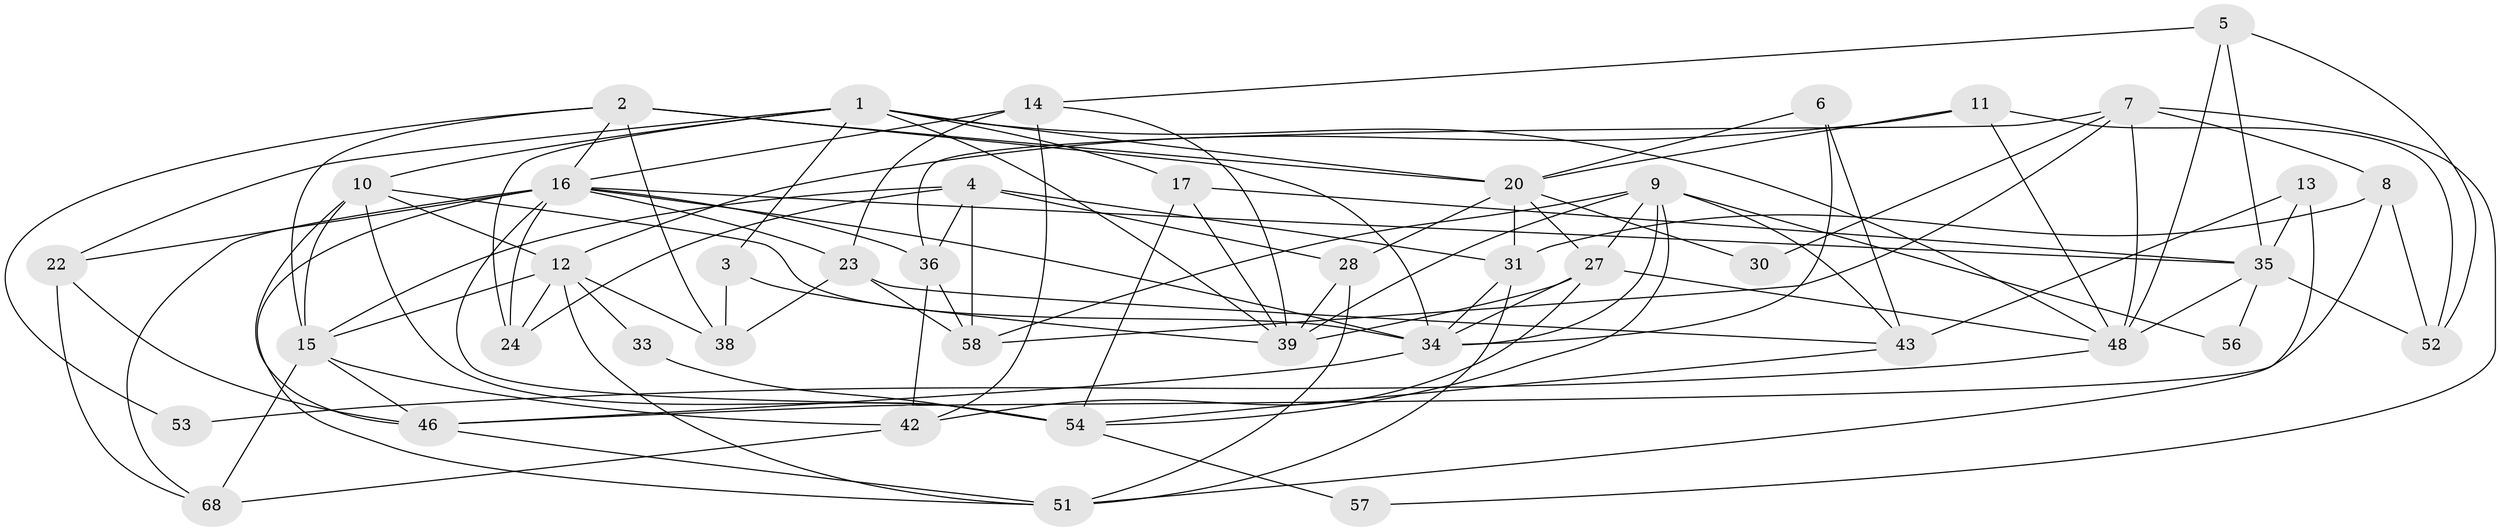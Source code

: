 // Generated by graph-tools (version 1.1) at 2025/52/02/27/25 19:52:01]
// undirected, 43 vertices, 110 edges
graph export_dot {
graph [start="1"]
  node [color=gray90,style=filled];
  1 [super="+60"];
  2 [super="+18"];
  3 [super="+55"];
  4 [super="+29"];
  5;
  6 [super="+25"];
  7 [super="+61"];
  8 [super="+26"];
  9 [super="+45"];
  10 [super="+40"];
  11 [super="+50"];
  12 [super="+37"];
  13;
  14 [super="+19"];
  15 [super="+47"];
  16 [super="+64"];
  17;
  20 [super="+21"];
  22 [super="+65"];
  23 [super="+62"];
  24;
  27;
  28;
  30;
  31 [super="+32"];
  33;
  34 [super="+41"];
  35 [super="+44"];
  36 [super="+49"];
  38;
  39 [super="+67"];
  42 [super="+59"];
  43;
  46;
  48 [super="+69"];
  51 [super="+63"];
  52;
  53;
  54 [super="+66"];
  56;
  57;
  58;
  68;
  1 -- 3;
  1 -- 39;
  1 -- 17;
  1 -- 24;
  1 -- 10;
  1 -- 20;
  1 -- 22;
  1 -- 48;
  2 -- 16;
  2 -- 53;
  2 -- 38;
  2 -- 15;
  2 -- 20 [weight=2];
  2 -- 34;
  3 -- 38;
  3 -- 39;
  4 -- 31;
  4 -- 24;
  4 -- 36;
  4 -- 58;
  4 -- 28;
  4 -- 15;
  5 -- 14;
  5 -- 35;
  5 -- 52;
  5 -- 48;
  6 -- 43;
  6 -- 20;
  6 -- 34;
  7 -- 36;
  7 -- 30;
  7 -- 8;
  7 -- 48;
  7 -- 57;
  7 -- 58;
  8 -- 52;
  8 -- 31;
  8 -- 46;
  9 -- 43;
  9 -- 58;
  9 -- 34;
  9 -- 56;
  9 -- 27;
  9 -- 54;
  9 -- 39;
  10 -- 12;
  10 -- 34;
  10 -- 54;
  10 -- 46;
  10 -- 15;
  11 -- 12;
  11 -- 52;
  11 -- 20;
  11 -- 48;
  12 -- 51;
  12 -- 33;
  12 -- 38;
  12 -- 24;
  12 -- 15;
  13 -- 35;
  13 -- 51;
  13 -- 43;
  14 -- 16;
  14 -- 42;
  14 -- 23;
  14 -- 39;
  15 -- 68;
  15 -- 46;
  15 -- 42;
  16 -- 23;
  16 -- 68;
  16 -- 36;
  16 -- 51;
  16 -- 24;
  16 -- 35;
  16 -- 22;
  16 -- 54;
  16 -- 34;
  17 -- 54;
  17 -- 35;
  17 -- 39;
  20 -- 27;
  20 -- 30;
  20 -- 28;
  20 -- 31;
  22 -- 68;
  22 -- 46;
  23 -- 43;
  23 -- 58;
  23 -- 38;
  27 -- 34;
  27 -- 48;
  27 -- 42;
  27 -- 39;
  28 -- 51;
  28 -- 39;
  31 -- 34;
  31 -- 51;
  33 -- 54;
  34 -- 46;
  35 -- 56;
  35 -- 52;
  35 -- 48;
  36 -- 42 [weight=2];
  36 -- 58;
  42 -- 68;
  43 -- 54;
  46 -- 51;
  48 -- 53;
  54 -- 57;
}
